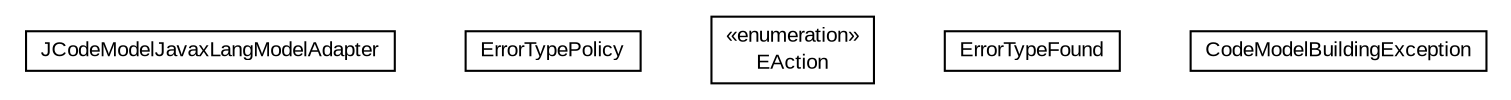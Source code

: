 #!/usr/local/bin/dot
#
# Class diagram 
# Generated by UMLGraph version 5.1 (http://www.umlgraph.org/)
#

digraph G {
	edge [fontname="arial",fontsize=10,labelfontname="arial",labelfontsize=10];
	node [fontname="arial",fontsize=10,shape=plaintext];
	nodesep=0.25;
	ranksep=0.5;
	// com.helger.jcodemodel.meta.JCodeModelJavaxLangModelAdapter
	c362 [label=<<table title="com.helger.jcodemodel.meta.JCodeModelJavaxLangModelAdapter" border="0" cellborder="1" cellspacing="0" cellpadding="2" port="p" href="./JCodeModelJavaxLangModelAdapter.html">
		<tr><td><table border="0" cellspacing="0" cellpadding="1">
<tr><td align="center" balign="center"> JCodeModelJavaxLangModelAdapter </td></tr>
		</table></td></tr>
		</table>>, fontname="arial", fontcolor="black", fontsize=10.0];
	// com.helger.jcodemodel.meta.ErrorTypePolicy
	c363 [label=<<table title="com.helger.jcodemodel.meta.ErrorTypePolicy" border="0" cellborder="1" cellspacing="0" cellpadding="2" port="p" href="./ErrorTypePolicy.html">
		<tr><td><table border="0" cellspacing="0" cellpadding="1">
<tr><td align="center" balign="center"> ErrorTypePolicy </td></tr>
		</table></td></tr>
		</table>>, fontname="arial", fontcolor="black", fontsize=10.0];
	// com.helger.jcodemodel.meta.ErrorTypePolicy.EAction
	c364 [label=<<table title="com.helger.jcodemodel.meta.ErrorTypePolicy.EAction" border="0" cellborder="1" cellspacing="0" cellpadding="2" port="p" href="./ErrorTypePolicy.EAction.html">
		<tr><td><table border="0" cellspacing="0" cellpadding="1">
<tr><td align="center" balign="center"> &#171;enumeration&#187; </td></tr>
<tr><td align="center" balign="center"> EAction </td></tr>
		</table></td></tr>
		</table>>, fontname="arial", fontcolor="black", fontsize=10.0];
	// com.helger.jcodemodel.meta.ErrorTypeFound
	c365 [label=<<table title="com.helger.jcodemodel.meta.ErrorTypeFound" border="0" cellborder="1" cellspacing="0" cellpadding="2" port="p" href="./ErrorTypeFound.html">
		<tr><td><table border="0" cellspacing="0" cellpadding="1">
<tr><td align="center" balign="center"> ErrorTypeFound </td></tr>
		</table></td></tr>
		</table>>, fontname="arial", fontcolor="black", fontsize=10.0];
	// com.helger.jcodemodel.meta.CodeModelBuildingException
	c366 [label=<<table title="com.helger.jcodemodel.meta.CodeModelBuildingException" border="0" cellborder="1" cellspacing="0" cellpadding="2" port="p" href="./CodeModelBuildingException.html">
		<tr><td><table border="0" cellspacing="0" cellpadding="1">
<tr><td align="center" balign="center"> CodeModelBuildingException </td></tr>
		</table></td></tr>
		</table>>, fontname="arial", fontcolor="black", fontsize=10.0];
}

